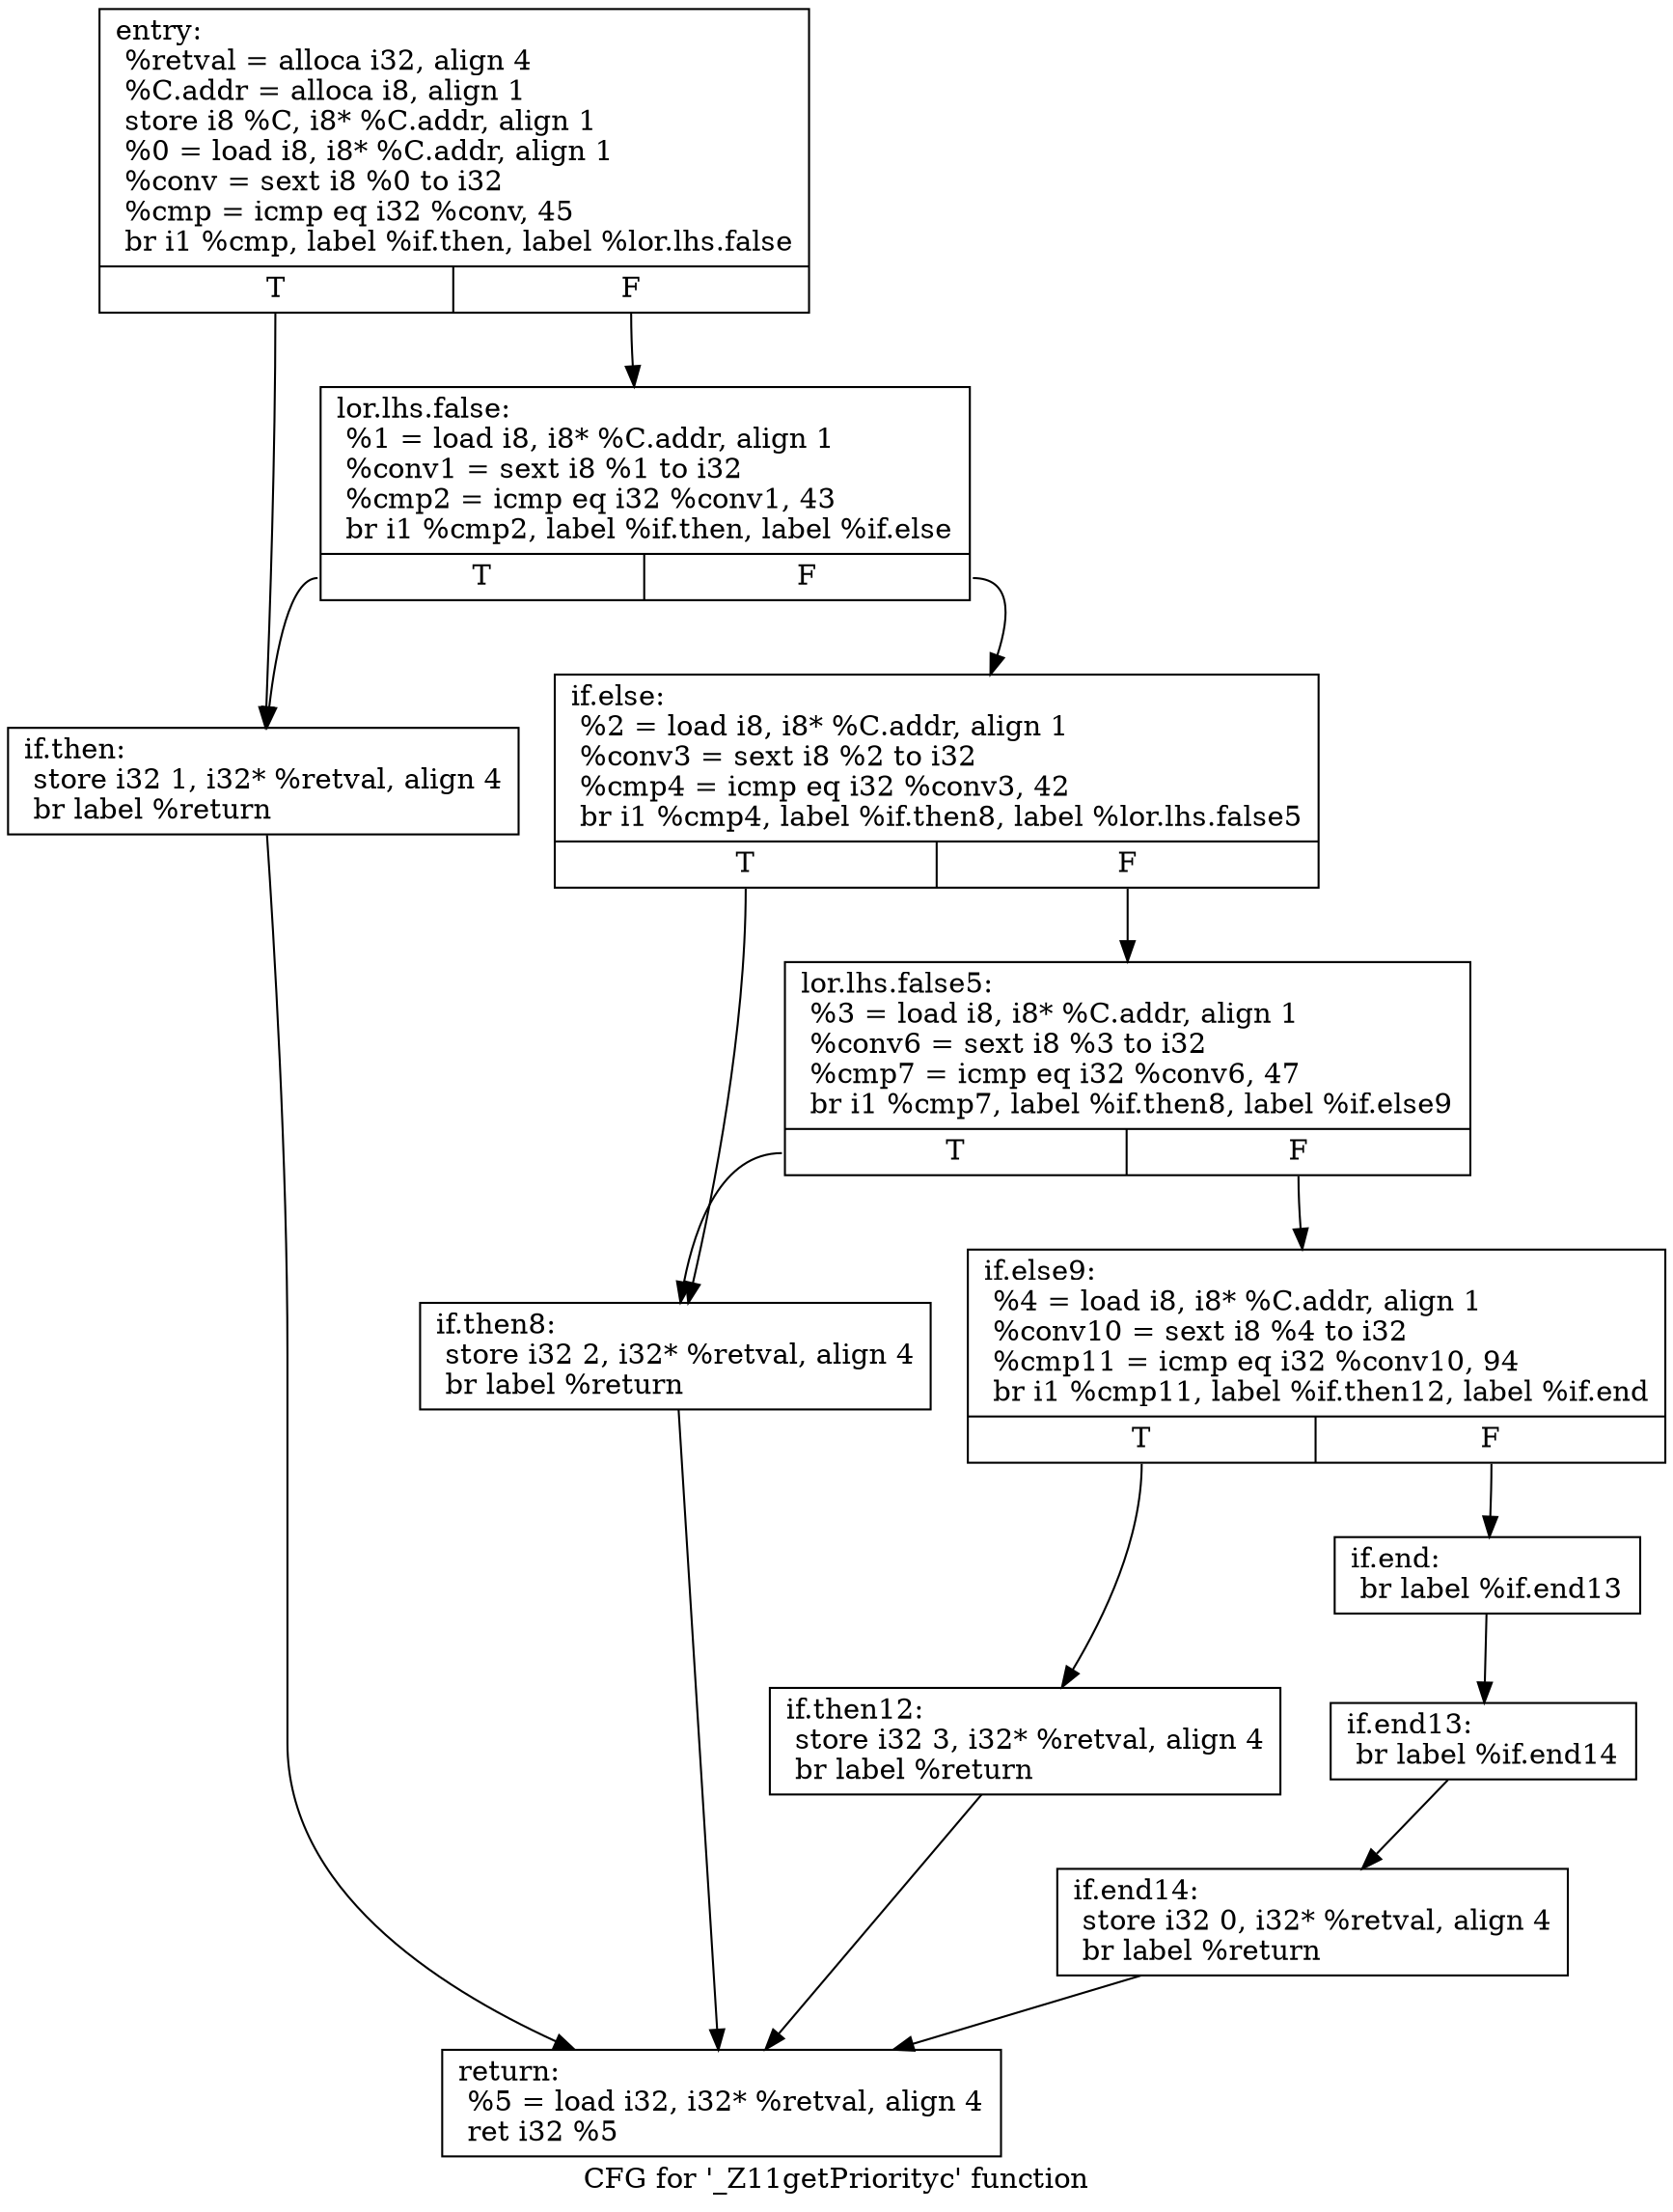 digraph "CFG for '_Z11getPriorityc' function" {
	label="CFG for '_Z11getPriorityc' function";

	Node0x6b3d3b0 [shape=record,label="{entry:\l  %retval = alloca i32, align 4\l  %C.addr = alloca i8, align 1\l  store i8 %C, i8* %C.addr, align 1\l  %0 = load i8, i8* %C.addr, align 1\l  %conv = sext i8 %0 to i32\l  %cmp = icmp eq i32 %conv, 45\l  br i1 %cmp, label %if.then, label %lor.lhs.false\l|{<s0>T|<s1>F}}"];
	Node0x6b3d3b0:s0 -> Node0x6b3d6e0;
	Node0x6b3d3b0:s1 -> Node0x6b3d7b0;
	Node0x6b3d7b0 [shape=record,label="{lor.lhs.false:                                    \l  %1 = load i8, i8* %C.addr, align 1\l  %conv1 = sext i8 %1 to i32\l  %cmp2 = icmp eq i32 %conv1, 43\l  br i1 %cmp2, label %if.then, label %if.else\l|{<s0>T|<s1>F}}"];
	Node0x6b3d7b0:s0 -> Node0x6b3d6e0;
	Node0x6b3d7b0:s1 -> Node0x6b3da60;
	Node0x6b3d6e0 [shape=record,label="{if.then:                                          \l  store i32 1, i32* %retval, align 4\l  br label %return\l}"];
	Node0x6b3d6e0 -> Node0x6b3dc30;
	Node0x6b3da60 [shape=record,label="{if.else:                                          \l  %2 = load i8, i8* %C.addr, align 1\l  %conv3 = sext i8 %2 to i32\l  %cmp4 = icmp eq i32 %conv3, 42\l  br i1 %cmp4, label %if.then8, label %lor.lhs.false5\l|{<s0>T|<s1>F}}"];
	Node0x6b3da60:s0 -> Node0x6b3df30;
	Node0x6b3da60:s1 -> Node0x6b3e010;
	Node0x6b3e010 [shape=record,label="{lor.lhs.false5:                                   \l  %3 = load i8, i8* %C.addr, align 1\l  %conv6 = sext i8 %3 to i32\l  %cmp7 = icmp eq i32 %conv6, 47\l  br i1 %cmp7, label %if.then8, label %if.else9\l|{<s0>T|<s1>F}}"];
	Node0x6b3e010:s0 -> Node0x6b3df30;
	Node0x6b3e010:s1 -> Node0x6b203e0;
	Node0x6b3df30 [shape=record,label="{if.then8:                                         \l  store i32 2, i32* %retval, align 4\l  br label %return\l}"];
	Node0x6b3df30 -> Node0x6b3dc30;
	Node0x6b203e0 [shape=record,label="{if.else9:                                         \l  %4 = load i8, i8* %C.addr, align 1\l  %conv10 = sext i8 %4 to i32\l  %cmp11 = icmp eq i32 %conv10, 94\l  br i1 %cmp11, label %if.then12, label %if.end\l|{<s0>T|<s1>F}}"];
	Node0x6b203e0:s0 -> Node0x6b3ea20;
	Node0x6b203e0:s1 -> Node0x6b3eb00;
	Node0x6b3ea20 [shape=record,label="{if.then12:                                        \l  store i32 3, i32* %retval, align 4\l  br label %return\l}"];
	Node0x6b3ea20 -> Node0x6b3dc30;
	Node0x6b3eb00 [shape=record,label="{if.end:                                           \l  br label %if.end13\l}"];
	Node0x6b3eb00 -> Node0x6b3ed00;
	Node0x6b3ed00 [shape=record,label="{if.end13:                                         \l  br label %if.end14\l}"];
	Node0x6b3ed00 -> Node0x6b3ede0;
	Node0x6b3ede0 [shape=record,label="{if.end14:                                         \l  store i32 0, i32* %retval, align 4\l  br label %return\l}"];
	Node0x6b3ede0 -> Node0x6b3dc30;
	Node0x6b3dc30 [shape=record,label="{return:                                           \l  %5 = load i32, i32* %retval, align 4\l  ret i32 %5\l}"];
}
